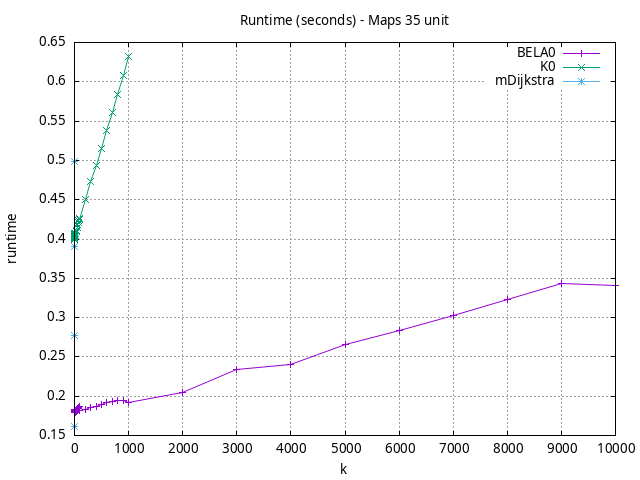 #!/usr/bin/gnuplot
# -*- coding: utf-8 -*-
#
# results/maps/unit/35/random512-35.brute-force.unit.runtime.gnuplot
#
# Started on 04/03/2024 23:09:47
# Author: Carlos Linares López
set grid
set xlabel "k"
set ylabel "runtime"

set title "Runtime (seconds) - Maps 35 unit"

set terminal png enhanced font "Ariel,10"
set output 'random512-35.brute-force.unit.runtime.png'

plot "-" title "BELA0"      with linesp, "-" title "K0"      with linesp, "-" title "mDijkstra"      with linesp

	1 0.17956101
	2 0.17875619999999998
	3 0.17904594999999998
	4 0.17932773999999999
	5 0.18023156999999998
	6 0.18090516999999998
	7 0.18241266
	8 0.18209075
	9 0.18371493000000005
	10 0.1794629
	20 0.17998851999999999
	30 0.18019411000000002
	40 0.18105501999999998
	50 0.18216659000000004
	60 0.18389583
	70 0.18456603000000002
	80 0.18596175000000004
	90 0.18668035
	100 0.18189355999999995
	200 0.18359096
	300 0.18594007999999995
	400 0.18745393000000005
	500 0.18998713000000003
	600 0.19233260999999996
	700 0.19338611
	800 0.19461204000000007
	900 0.19507255999999998
	1000 0.19181479999999998
	2000 0.20435785999999997
	3000 0.23427681
	4000 0.24046494999999996
	5000 0.26613772
	6000 0.283581
	7000 0.30314118999999995
	8000 0.32285705
	9000 0.3435399400000001
	10000 0.34087803
end
	1 0.40076153000000003
	2 0.39909759000000006
	3 0.40001071999999993
	4 0.4017291599999999
	5 0.40336701
	6 0.40395160999999985
	7 0.40478130999999995
	8 0.4059753299999999
	9 0.40653742000000004
	10 0.4044196899999999
	20 0.40701449999999995
	30 0.40976785
	40 0.41136571999999993
	50 0.41506103999999994
	60 0.41815097
	70 0.42148592
	80 0.42326565000000005
	90 0.42574054999999994
	100 0.4251606800000001
	200 0.45020159
	300 0.47310952
	400 0.4941237600000001
	500 0.51551892
	600 0.53809975
	700 0.5603999799999999
	800 0.58347112
	900 0.6076339099999999
	1000 0.63203502
end
	1 0.16124407000000002
	2 0.27689057
	3 0.39079911
	4 0.49871617
end
